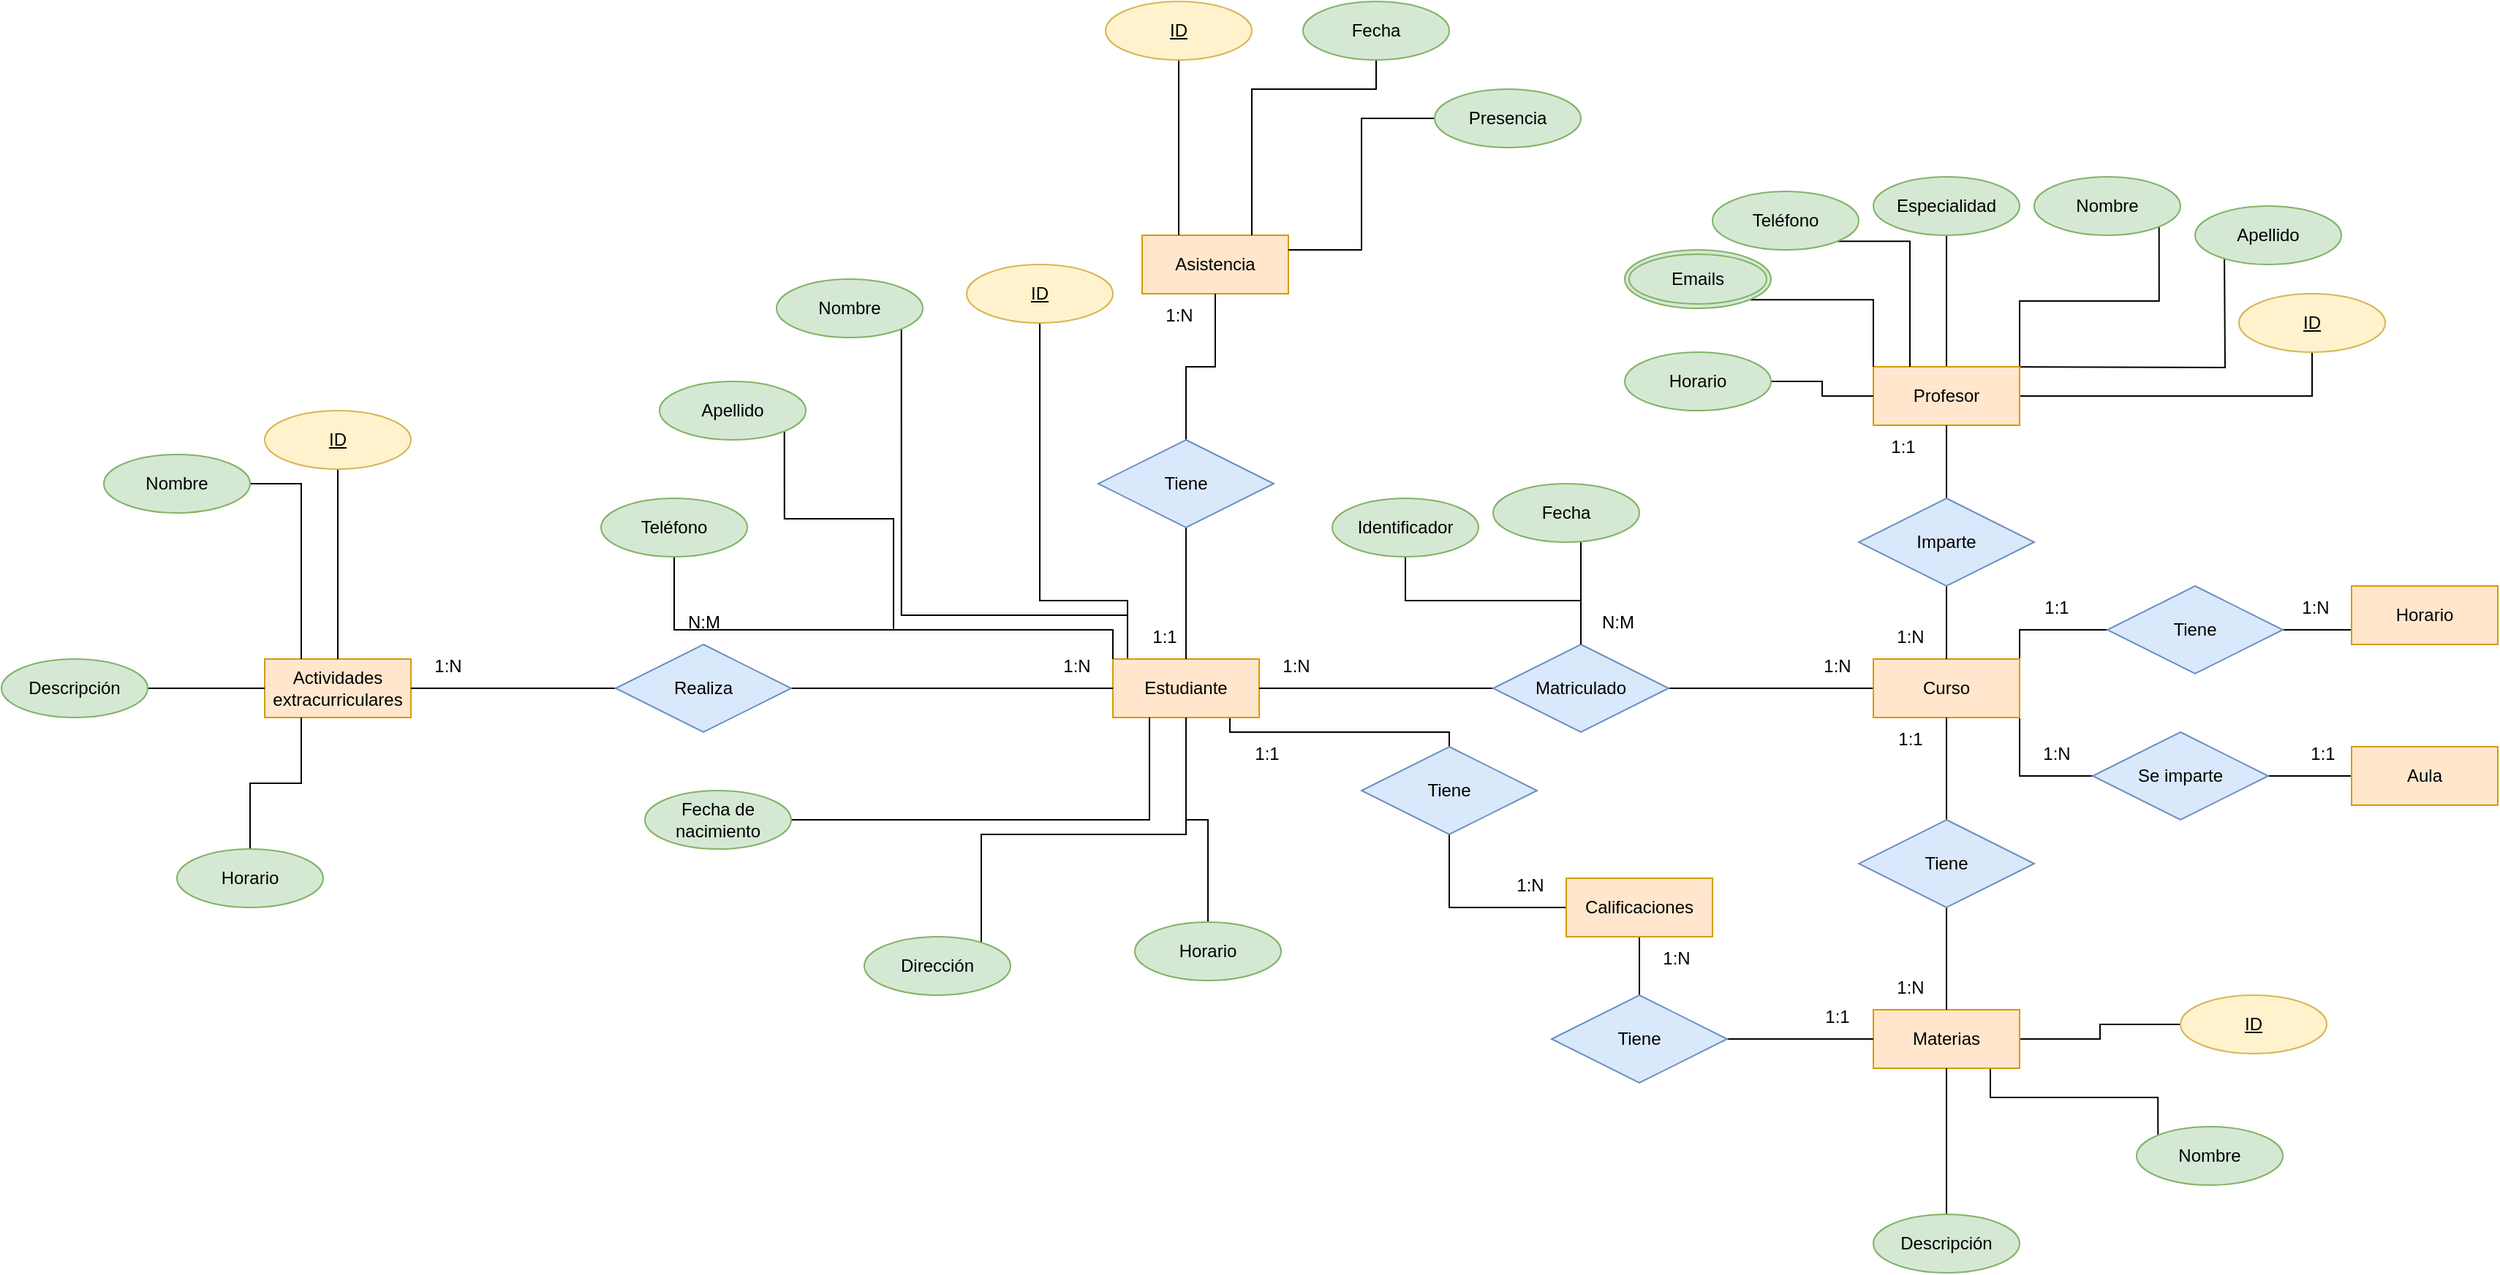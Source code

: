 <mxfile version="22.0.2" type="github">
  <diagram name="Page-1" id="o67EySk3LSE3K6hvLNPV">
    <mxGraphModel dx="2739" dy="2229" grid="1" gridSize="10" guides="1" tooltips="1" connect="1" arrows="1" fold="1" page="1" pageScale="1" pageWidth="827" pageHeight="1169" math="0" shadow="0">
      <root>
        <mxCell id="0" />
        <mxCell id="1" parent="0" />
        <mxCell id="iaIAoVfE06Dp4TXyiZUW-13" style="edgeStyle=orthogonalEdgeStyle;rounded=0;orthogonalLoop=1;jettySize=auto;html=1;entryX=1;entryY=0.5;entryDx=0;entryDy=0;endArrow=none;endFill=0;" parent="1" source="iaIAoVfE06Dp4TXyiZUW-2" target="iaIAoVfE06Dp4TXyiZUW-11" edge="1">
          <mxGeometry relative="1" as="geometry" />
        </mxCell>
        <mxCell id="iaIAoVfE06Dp4TXyiZUW-41" style="edgeStyle=orthogonalEdgeStyle;rounded=0;orthogonalLoop=1;jettySize=auto;html=1;endArrow=none;endFill=0;entryX=0;entryY=0.5;entryDx=0;entryDy=0;exitX=0.75;exitY=1;exitDx=0;exitDy=0;" parent="1" source="iaIAoVfE06Dp4TXyiZUW-2" target="iaIAoVfE06Dp4TXyiZUW-47" edge="1">
          <mxGeometry relative="1" as="geometry">
            <Array as="points">
              <mxPoint x="600" y="410" />
              <mxPoint x="600" y="450" />
            </Array>
            <mxPoint x="720" y="480" as="sourcePoint" />
          </mxGeometry>
        </mxCell>
        <mxCell id="D8eDu6SlqsCw2s4CWz6H-12" style="edgeStyle=orthogonalEdgeStyle;rounded=0;orthogonalLoop=1;jettySize=auto;html=1;exitX=1;exitY=0;exitDx=0;exitDy=0;endArrow=none;endFill=0;" edge="1" parent="1" source="iaIAoVfE06Dp4TXyiZUW-2" target="D8eDu6SlqsCw2s4CWz6H-13">
          <mxGeometry relative="1" as="geometry">
            <mxPoint x="690" y="350" as="targetPoint" />
            <Array as="points">
              <mxPoint x="600" y="350" />
            </Array>
          </mxGeometry>
        </mxCell>
        <mxCell id="iaIAoVfE06Dp4TXyiZUW-2" value="Curso" style="whiteSpace=wrap;html=1;align=center;fillColor=#ffe6cc;strokeColor=#d79b00;" parent="1" vertex="1">
          <mxGeometry x="500" y="370" width="100" height="40" as="geometry" />
        </mxCell>
        <mxCell id="iaIAoVfE06Dp4TXyiZUW-35" style="edgeStyle=orthogonalEdgeStyle;rounded=0;orthogonalLoop=1;jettySize=auto;html=1;entryX=0;entryY=0.5;entryDx=0;entryDy=0;endArrow=none;endFill=0;exitX=0.75;exitY=1;exitDx=0;exitDy=0;" parent="1" source="iaIAoVfE06Dp4TXyiZUW-3" target="iaIAoVfE06Dp4TXyiZUW-8" edge="1">
          <mxGeometry relative="1" as="geometry">
            <Array as="points">
              <mxPoint x="60" y="410" />
              <mxPoint x="60" y="420" />
              <mxPoint x="210" y="420" />
              <mxPoint x="210" y="540" />
            </Array>
          </mxGeometry>
        </mxCell>
        <mxCell id="iaIAoVfE06Dp4TXyiZUW-48" style="edgeStyle=orthogonalEdgeStyle;rounded=0;orthogonalLoop=1;jettySize=auto;html=1;exitX=0.25;exitY=0;exitDx=0;exitDy=0;endArrow=none;endFill=0;" parent="1" source="iaIAoVfE06Dp4TXyiZUW-3" target="iaIAoVfE06Dp4TXyiZUW-49" edge="1">
          <mxGeometry relative="1" as="geometry">
            <mxPoint x="-110" y="210" as="targetPoint" />
            <Array as="points">
              <mxPoint x="-10" y="370" />
              <mxPoint x="-10" y="330" />
              <mxPoint x="-70" y="330" />
            </Array>
          </mxGeometry>
        </mxCell>
        <mxCell id="iaIAoVfE06Dp4TXyiZUW-55" style="edgeStyle=orthogonalEdgeStyle;rounded=0;orthogonalLoop=1;jettySize=auto;html=1;exitX=0.25;exitY=0;exitDx=0;exitDy=0;entryX=1;entryY=1;entryDx=0;entryDy=0;endArrow=none;endFill=0;" parent="1" source="iaIAoVfE06Dp4TXyiZUW-3" target="iaIAoVfE06Dp4TXyiZUW-50" edge="1">
          <mxGeometry relative="1" as="geometry">
            <Array as="points">
              <mxPoint x="-10" y="370" />
              <mxPoint x="-10" y="340" />
              <mxPoint x="-165" y="340" />
            </Array>
          </mxGeometry>
        </mxCell>
        <mxCell id="iaIAoVfE06Dp4TXyiZUW-3" value="Estudiante" style="whiteSpace=wrap;html=1;align=center;fillColor=#ffe6cc;strokeColor=#d79b00;" parent="1" vertex="1">
          <mxGeometry x="-20" y="370" width="100" height="40" as="geometry" />
        </mxCell>
        <mxCell id="iaIAoVfE06Dp4TXyiZUW-66" style="edgeStyle=orthogonalEdgeStyle;rounded=0;orthogonalLoop=1;jettySize=auto;html=1;entryX=0.5;entryY=1;entryDx=0;entryDy=0;endArrow=none;endFill=0;" parent="1" source="iaIAoVfE06Dp4TXyiZUW-4" target="iaIAoVfE06Dp4TXyiZUW-64" edge="1">
          <mxGeometry relative="1" as="geometry" />
        </mxCell>
        <mxCell id="iaIAoVfE06Dp4TXyiZUW-67" style="edgeStyle=orthogonalEdgeStyle;rounded=0;orthogonalLoop=1;jettySize=auto;html=1;exitX=1;exitY=0.25;exitDx=0;exitDy=0;entryX=0.5;entryY=1;entryDx=0;entryDy=0;endArrow=none;endFill=0;" parent="1" edge="1">
          <mxGeometry relative="1" as="geometry">
            <mxPoint x="570" y="170" as="sourcePoint" />
            <mxPoint x="740" y="90" as="targetPoint" />
          </mxGeometry>
        </mxCell>
        <mxCell id="iaIAoVfE06Dp4TXyiZUW-68" style="edgeStyle=orthogonalEdgeStyle;rounded=0;orthogonalLoop=1;jettySize=auto;html=1;exitX=1;exitY=0;exitDx=0;exitDy=0;entryX=1;entryY=1;entryDx=0;entryDy=0;endArrow=none;endFill=0;" parent="1" source="iaIAoVfE06Dp4TXyiZUW-4" target="iaIAoVfE06Dp4TXyiZUW-63" edge="1">
          <mxGeometry relative="1" as="geometry" />
        </mxCell>
        <mxCell id="iaIAoVfE06Dp4TXyiZUW-70" style="edgeStyle=orthogonalEdgeStyle;rounded=0;orthogonalLoop=1;jettySize=auto;html=1;exitX=0.5;exitY=0;exitDx=0;exitDy=0;entryX=0.5;entryY=1;entryDx=0;entryDy=0;endArrow=none;endFill=0;" parent="1" source="iaIAoVfE06Dp4TXyiZUW-4" target="iaIAoVfE06Dp4TXyiZUW-65" edge="1">
          <mxGeometry relative="1" as="geometry" />
        </mxCell>
        <mxCell id="iaIAoVfE06Dp4TXyiZUW-4" value="Profesor" style="whiteSpace=wrap;html=1;align=center;fillColor=#ffe6cc;strokeColor=#d79b00;" parent="1" vertex="1">
          <mxGeometry x="500" y="170" width="100" height="40" as="geometry" />
        </mxCell>
        <mxCell id="iaIAoVfE06Dp4TXyiZUW-5" value="Asistencia" style="whiteSpace=wrap;html=1;align=center;fillColor=#ffe6cc;strokeColor=#d79b00;" parent="1" vertex="1">
          <mxGeometry y="80" width="100" height="40" as="geometry" />
        </mxCell>
        <mxCell id="iaIAoVfE06Dp4TXyiZUW-6" value="Actividades extracurriculares" style="whiteSpace=wrap;html=1;align=center;fillColor=#ffe6cc;strokeColor=#d79b00;" parent="1" vertex="1">
          <mxGeometry x="-600" y="370" width="100" height="40" as="geometry" />
        </mxCell>
        <mxCell id="iaIAoVfE06Dp4TXyiZUW-75" style="edgeStyle=orthogonalEdgeStyle;rounded=0;orthogonalLoop=1;jettySize=auto;html=1;endArrow=none;endFill=0;" parent="1" source="iaIAoVfE06Dp4TXyiZUW-7" target="iaIAoVfE06Dp4TXyiZUW-76" edge="1">
          <mxGeometry relative="1" as="geometry">
            <mxPoint x="730" y="560" as="targetPoint" />
            <Array as="points" />
          </mxGeometry>
        </mxCell>
        <mxCell id="iaIAoVfE06Dp4TXyiZUW-79" style="edgeStyle=orthogonalEdgeStyle;rounded=0;orthogonalLoop=1;jettySize=auto;html=1;exitX=0.844;exitY=0.989;exitDx=0;exitDy=0;entryX=0;entryY=0;entryDx=0;entryDy=0;endArrow=none;endFill=0;exitPerimeter=0;" parent="1" source="iaIAoVfE06Dp4TXyiZUW-7" target="iaIAoVfE06Dp4TXyiZUW-77" edge="1">
          <mxGeometry relative="1" as="geometry">
            <Array as="points">
              <mxPoint x="580" y="650" />
              <mxPoint x="580" y="670" />
              <mxPoint x="695" y="670" />
            </Array>
          </mxGeometry>
        </mxCell>
        <mxCell id="iaIAoVfE06Dp4TXyiZUW-7" value="Materias" style="whiteSpace=wrap;html=1;align=center;fillColor=#ffe6cc;strokeColor=#d79b00;" parent="1" vertex="1">
          <mxGeometry x="500" y="610" width="100" height="40" as="geometry" />
        </mxCell>
        <mxCell id="iaIAoVfE06Dp4TXyiZUW-38" style="edgeStyle=orthogonalEdgeStyle;rounded=0;orthogonalLoop=1;jettySize=auto;html=1;entryX=0;entryY=0.5;entryDx=0;entryDy=0;endArrow=none;endFill=0;" parent="1" source="iaIAoVfE06Dp4TXyiZUW-8" target="iaIAoVfE06Dp4TXyiZUW-7" edge="1">
          <mxGeometry relative="1" as="geometry">
            <Array as="points">
              <mxPoint x="340" y="630" />
            </Array>
          </mxGeometry>
        </mxCell>
        <mxCell id="iaIAoVfE06Dp4TXyiZUW-8" value="Calificaciones" style="whiteSpace=wrap;html=1;align=center;fillColor=#ffe6cc;strokeColor=#d79b00;" parent="1" vertex="1">
          <mxGeometry x="290" y="520" width="100" height="40" as="geometry" />
        </mxCell>
        <mxCell id="iaIAoVfE06Dp4TXyiZUW-12" style="edgeStyle=orthogonalEdgeStyle;rounded=0;orthogonalLoop=1;jettySize=auto;html=1;entryX=1;entryY=0.5;entryDx=0;entryDy=0;endArrow=none;endFill=0;" parent="1" source="iaIAoVfE06Dp4TXyiZUW-11" target="iaIAoVfE06Dp4TXyiZUW-3" edge="1">
          <mxGeometry relative="1" as="geometry" />
        </mxCell>
        <mxCell id="iaIAoVfE06Dp4TXyiZUW-11" value="Matriculado" style="shape=rhombus;perimeter=rhombusPerimeter;whiteSpace=wrap;html=1;align=center;fillColor=#dae8fc;strokeColor=#6c8ebf;" parent="1" vertex="1">
          <mxGeometry x="240" y="360" width="120" height="60" as="geometry" />
        </mxCell>
        <mxCell id="iaIAoVfE06Dp4TXyiZUW-15" style="edgeStyle=orthogonalEdgeStyle;rounded=0;orthogonalLoop=1;jettySize=auto;html=1;entryX=0;entryY=0.5;entryDx=0;entryDy=0;endArrow=none;endFill=0;" parent="1" source="iaIAoVfE06Dp4TXyiZUW-14" target="iaIAoVfE06Dp4TXyiZUW-3" edge="1">
          <mxGeometry relative="1" as="geometry" />
        </mxCell>
        <mxCell id="iaIAoVfE06Dp4TXyiZUW-16" style="edgeStyle=orthogonalEdgeStyle;rounded=0;orthogonalLoop=1;jettySize=auto;html=1;exitX=0;exitY=0.5;exitDx=0;exitDy=0;entryX=1;entryY=0.5;entryDx=0;entryDy=0;endArrow=none;endFill=0;" parent="1" source="iaIAoVfE06Dp4TXyiZUW-14" target="iaIAoVfE06Dp4TXyiZUW-6" edge="1">
          <mxGeometry relative="1" as="geometry" />
        </mxCell>
        <mxCell id="iaIAoVfE06Dp4TXyiZUW-14" value="Realiza" style="shape=rhombus;perimeter=rhombusPerimeter;whiteSpace=wrap;html=1;align=center;fillColor=#dae8fc;strokeColor=#6c8ebf;" parent="1" vertex="1">
          <mxGeometry x="-360" y="360" width="120" height="60" as="geometry" />
        </mxCell>
        <mxCell id="iaIAoVfE06Dp4TXyiZUW-18" style="edgeStyle=orthogonalEdgeStyle;rounded=0;orthogonalLoop=1;jettySize=auto;html=1;entryX=0.5;entryY=1;entryDx=0;entryDy=0;endArrow=none;endFill=0;" parent="1" source="iaIAoVfE06Dp4TXyiZUW-17" target="iaIAoVfE06Dp4TXyiZUW-5" edge="1">
          <mxGeometry relative="1" as="geometry" />
        </mxCell>
        <mxCell id="iaIAoVfE06Dp4TXyiZUW-19" style="edgeStyle=orthogonalEdgeStyle;rounded=0;orthogonalLoop=1;jettySize=auto;html=1;exitX=0.5;exitY=1;exitDx=0;exitDy=0;endArrow=none;endFill=0;" parent="1" source="iaIAoVfE06Dp4TXyiZUW-17" target="iaIAoVfE06Dp4TXyiZUW-3" edge="1">
          <mxGeometry relative="1" as="geometry" />
        </mxCell>
        <mxCell id="iaIAoVfE06Dp4TXyiZUW-17" value="Tiene" style="shape=rhombus;perimeter=rhombusPerimeter;whiteSpace=wrap;html=1;align=center;fillColor=#dae8fc;strokeColor=#6c8ebf;" parent="1" vertex="1">
          <mxGeometry x="-30" y="220" width="120" height="60" as="geometry" />
        </mxCell>
        <mxCell id="iaIAoVfE06Dp4TXyiZUW-21" style="edgeStyle=orthogonalEdgeStyle;rounded=0;orthogonalLoop=1;jettySize=auto;html=1;entryX=0.5;entryY=1;entryDx=0;entryDy=0;endArrow=none;endFill=0;" parent="1" source="iaIAoVfE06Dp4TXyiZUW-20" target="iaIAoVfE06Dp4TXyiZUW-2" edge="1">
          <mxGeometry relative="1" as="geometry" />
        </mxCell>
        <mxCell id="iaIAoVfE06Dp4TXyiZUW-22" style="edgeStyle=orthogonalEdgeStyle;rounded=0;orthogonalLoop=1;jettySize=auto;html=1;entryX=0.5;entryY=0;entryDx=0;entryDy=0;endArrow=none;endFill=0;" parent="1" source="iaIAoVfE06Dp4TXyiZUW-20" target="iaIAoVfE06Dp4TXyiZUW-7" edge="1">
          <mxGeometry relative="1" as="geometry" />
        </mxCell>
        <mxCell id="iaIAoVfE06Dp4TXyiZUW-20" value="Tiene" style="shape=rhombus;perimeter=rhombusPerimeter;whiteSpace=wrap;html=1;align=center;fillColor=#dae8fc;strokeColor=#6c8ebf;" parent="1" vertex="1">
          <mxGeometry x="490" y="480" width="120" height="60" as="geometry" />
        </mxCell>
        <mxCell id="iaIAoVfE06Dp4TXyiZUW-24" style="edgeStyle=orthogonalEdgeStyle;rounded=0;orthogonalLoop=1;jettySize=auto;html=1;exitX=0.5;exitY=0;exitDx=0;exitDy=0;entryX=0.5;entryY=1;entryDx=0;entryDy=0;endArrow=none;endFill=0;" parent="1" source="iaIAoVfE06Dp4TXyiZUW-23" target="iaIAoVfE06Dp4TXyiZUW-4" edge="1">
          <mxGeometry relative="1" as="geometry" />
        </mxCell>
        <mxCell id="iaIAoVfE06Dp4TXyiZUW-25" value="" style="edgeStyle=orthogonalEdgeStyle;rounded=0;orthogonalLoop=1;jettySize=auto;html=1;endArrow=none;endFill=0;" parent="1" source="iaIAoVfE06Dp4TXyiZUW-23" target="iaIAoVfE06Dp4TXyiZUW-2" edge="1">
          <mxGeometry relative="1" as="geometry" />
        </mxCell>
        <mxCell id="iaIAoVfE06Dp4TXyiZUW-23" value="Imparte" style="shape=rhombus;perimeter=rhombusPerimeter;whiteSpace=wrap;html=1;align=center;fillColor=#dae8fc;strokeColor=#6c8ebf;" parent="1" vertex="1">
          <mxGeometry x="490" y="260" width="120" height="60" as="geometry" />
        </mxCell>
        <mxCell id="iaIAoVfE06Dp4TXyiZUW-36" value="Tiene" style="shape=rhombus;perimeter=rhombusPerimeter;whiteSpace=wrap;html=1;align=center;fillColor=#dae8fc;strokeColor=#6c8ebf;" parent="1" vertex="1">
          <mxGeometry x="150" y="430" width="120" height="60" as="geometry" />
        </mxCell>
        <mxCell id="iaIAoVfE06Dp4TXyiZUW-37" value="Tiene" style="shape=rhombus;perimeter=rhombusPerimeter;whiteSpace=wrap;html=1;align=center;fillColor=#dae8fc;strokeColor=#6c8ebf;" parent="1" vertex="1">
          <mxGeometry x="280" y="600" width="120" height="60" as="geometry" />
        </mxCell>
        <mxCell id="iaIAoVfE06Dp4TXyiZUW-47" value="Aula" style="whiteSpace=wrap;html=1;align=center;fillColor=#ffe6cc;strokeColor=#d79b00;" parent="1" vertex="1">
          <mxGeometry x="827" y="430" width="100" height="40" as="geometry" />
        </mxCell>
        <mxCell id="iaIAoVfE06Dp4TXyiZUW-49" value="ID" style="ellipse;whiteSpace=wrap;html=1;align=center;fontStyle=4;fillColor=#fff2cc;strokeColor=#d6b656;" parent="1" vertex="1">
          <mxGeometry x="-120" y="100" width="100" height="40" as="geometry" />
        </mxCell>
        <mxCell id="iaIAoVfE06Dp4TXyiZUW-50" value="Nombre" style="ellipse;whiteSpace=wrap;html=1;align=center;fillColor=#d5e8d4;strokeColor=#82b366;" parent="1" vertex="1">
          <mxGeometry x="-250" y="110" width="100" height="40" as="geometry" />
        </mxCell>
        <mxCell id="iaIAoVfE06Dp4TXyiZUW-56" style="edgeStyle=orthogonalEdgeStyle;rounded=0;orthogonalLoop=1;jettySize=auto;html=1;exitX=1;exitY=1;exitDx=0;exitDy=0;endArrow=none;endFill=0;" parent="1" source="iaIAoVfE06Dp4TXyiZUW-51" edge="1">
          <mxGeometry relative="1" as="geometry">
            <Array as="points">
              <mxPoint x="-245" y="274" />
              <mxPoint x="-170" y="274" />
              <mxPoint x="-170" y="350" />
              <mxPoint x="-20" y="350" />
            </Array>
            <mxPoint x="-20" y="370" as="targetPoint" />
          </mxGeometry>
        </mxCell>
        <mxCell id="iaIAoVfE06Dp4TXyiZUW-51" value="Apellido" style="ellipse;whiteSpace=wrap;html=1;align=center;fillColor=#d5e8d4;strokeColor=#82b366;" parent="1" vertex="1">
          <mxGeometry x="-330" y="180" width="100" height="40" as="geometry" />
        </mxCell>
        <mxCell id="iaIAoVfE06Dp4TXyiZUW-57" style="edgeStyle=orthogonalEdgeStyle;rounded=0;orthogonalLoop=1;jettySize=auto;html=1;endArrow=none;endFill=0;entryX=0;entryY=0;entryDx=0;entryDy=0;exitX=0.5;exitY=1;exitDx=0;exitDy=0;" parent="1" source="iaIAoVfE06Dp4TXyiZUW-52" edge="1" target="iaIAoVfE06Dp4TXyiZUW-3">
          <mxGeometry relative="1" as="geometry">
            <mxPoint x="-20" y="380" as="targetPoint" />
            <Array as="points">
              <mxPoint x="-320" y="350" />
              <mxPoint x="-20" y="350" />
            </Array>
          </mxGeometry>
        </mxCell>
        <mxCell id="iaIAoVfE06Dp4TXyiZUW-52" value="Teléfono" style="ellipse;whiteSpace=wrap;html=1;align=center;fillColor=#d5e8d4;strokeColor=#82b366;" parent="1" vertex="1">
          <mxGeometry x="-370" y="260" width="100" height="40" as="geometry" />
        </mxCell>
        <mxCell id="iaIAoVfE06Dp4TXyiZUW-59" style="edgeStyle=orthogonalEdgeStyle;rounded=0;orthogonalLoop=1;jettySize=auto;html=1;exitX=1;exitY=0;exitDx=0;exitDy=0;entryX=0.5;entryY=1;entryDx=0;entryDy=0;endArrow=none;endFill=0;" parent="1" source="iaIAoVfE06Dp4TXyiZUW-53" target="iaIAoVfE06Dp4TXyiZUW-3" edge="1">
          <mxGeometry relative="1" as="geometry">
            <Array as="points">
              <mxPoint x="-110" y="566" />
              <mxPoint x="-110" y="490" />
              <mxPoint x="30" y="490" />
            </Array>
          </mxGeometry>
        </mxCell>
        <mxCell id="iaIAoVfE06Dp4TXyiZUW-53" value="Dirección" style="ellipse;whiteSpace=wrap;html=1;align=center;fillColor=#d5e8d4;strokeColor=#82b366;" parent="1" vertex="1">
          <mxGeometry x="-190" y="560" width="100" height="40" as="geometry" />
        </mxCell>
        <mxCell id="iaIAoVfE06Dp4TXyiZUW-58" style="edgeStyle=orthogonalEdgeStyle;rounded=0;orthogonalLoop=1;jettySize=auto;html=1;entryX=0.25;entryY=1;entryDx=0;entryDy=0;endArrow=none;endFill=0;" parent="1" source="iaIAoVfE06Dp4TXyiZUW-54" target="iaIAoVfE06Dp4TXyiZUW-3" edge="1">
          <mxGeometry relative="1" as="geometry" />
        </mxCell>
        <mxCell id="iaIAoVfE06Dp4TXyiZUW-54" value="Fecha de nacimiento" style="ellipse;whiteSpace=wrap;html=1;align=center;fillColor=#d5e8d4;strokeColor=#82b366;" parent="1" vertex="1">
          <mxGeometry x="-340" y="460" width="100" height="40" as="geometry" />
        </mxCell>
        <mxCell id="iaIAoVfE06Dp4TXyiZUW-61" value="Apellido" style="ellipse;whiteSpace=wrap;html=1;align=center;fillColor=#d5e8d4;strokeColor=#82b366;" parent="1" vertex="1">
          <mxGeometry x="720" y="60" width="100" height="40" as="geometry" />
        </mxCell>
        <mxCell id="iaIAoVfE06Dp4TXyiZUW-71" style="edgeStyle=orthogonalEdgeStyle;rounded=0;orthogonalLoop=1;jettySize=auto;html=1;exitX=1;exitY=1;exitDx=0;exitDy=0;entryX=0.25;entryY=0;entryDx=0;entryDy=0;endArrow=none;endFill=0;" parent="1" source="iaIAoVfE06Dp4TXyiZUW-62" target="iaIAoVfE06Dp4TXyiZUW-4" edge="1">
          <mxGeometry relative="1" as="geometry" />
        </mxCell>
        <mxCell id="iaIAoVfE06Dp4TXyiZUW-62" value="Teléfono" style="ellipse;whiteSpace=wrap;html=1;align=center;fillColor=#d5e8d4;strokeColor=#82b366;" parent="1" vertex="1">
          <mxGeometry x="390" y="50" width="100" height="40" as="geometry" />
        </mxCell>
        <mxCell id="iaIAoVfE06Dp4TXyiZUW-63" value="Nombre" style="ellipse;whiteSpace=wrap;html=1;align=center;fillColor=#d5e8d4;strokeColor=#82b366;" parent="1" vertex="1">
          <mxGeometry x="610" y="40" width="100" height="40" as="geometry" />
        </mxCell>
        <mxCell id="iaIAoVfE06Dp4TXyiZUW-64" value="ID" style="whiteSpace=wrap;html=1;align=center;fillColor=#fff2cc;strokeColor=#d6b656;shape=ellipse;perimeter=ellipsePerimeter;fontStyle=4;" parent="1" vertex="1">
          <mxGeometry x="750" y="120" width="100" height="40" as="geometry" />
        </mxCell>
        <mxCell id="iaIAoVfE06Dp4TXyiZUW-65" value="Especialidad" style="ellipse;whiteSpace=wrap;html=1;align=center;fillColor=#d5e8d4;strokeColor=#82b366;" parent="1" vertex="1">
          <mxGeometry x="500" y="40" width="100" height="40" as="geometry" />
        </mxCell>
        <mxCell id="iaIAoVfE06Dp4TXyiZUW-73" style="edgeStyle=orthogonalEdgeStyle;rounded=0;orthogonalLoop=1;jettySize=auto;html=1;exitX=1;exitY=1;exitDx=0;exitDy=0;entryX=0;entryY=0;entryDx=0;entryDy=0;endArrow=none;endFill=0;" parent="1" source="iaIAoVfE06Dp4TXyiZUW-72" target="iaIAoVfE06Dp4TXyiZUW-4" edge="1">
          <mxGeometry relative="1" as="geometry" />
        </mxCell>
        <mxCell id="iaIAoVfE06Dp4TXyiZUW-72" value="Emails" style="whiteSpace=wrap;html=1;align=center;fillColor=#d5e8d4;strokeColor=#82b366;shape=doubleEllipse;perimeter=ellipsePerimeter;margin=3;" parent="1" vertex="1">
          <mxGeometry x="330" y="90" width="100" height="40" as="geometry" />
        </mxCell>
        <mxCell id="iaIAoVfE06Dp4TXyiZUW-76" value="ID" style="ellipse;whiteSpace=wrap;html=1;align=center;fontStyle=4;fillColor=#fff2cc;strokeColor=#d6b656;" parent="1" vertex="1">
          <mxGeometry x="710" y="600" width="100" height="40" as="geometry" />
        </mxCell>
        <mxCell id="iaIAoVfE06Dp4TXyiZUW-77" value="Nombre" style="ellipse;whiteSpace=wrap;html=1;align=center;fillColor=#d5e8d4;strokeColor=#82b366;" parent="1" vertex="1">
          <mxGeometry x="680" y="690" width="100" height="40" as="geometry" />
        </mxCell>
        <mxCell id="iaIAoVfE06Dp4TXyiZUW-81" style="edgeStyle=orthogonalEdgeStyle;rounded=0;orthogonalLoop=1;jettySize=auto;html=1;exitX=0.5;exitY=0;exitDx=0;exitDy=0;entryX=0.5;entryY=1;entryDx=0;entryDy=0;endArrow=none;endFill=0;" parent="1" source="iaIAoVfE06Dp4TXyiZUW-78" target="iaIAoVfE06Dp4TXyiZUW-7" edge="1">
          <mxGeometry relative="1" as="geometry" />
        </mxCell>
        <mxCell id="iaIAoVfE06Dp4TXyiZUW-78" value="Descripción" style="ellipse;whiteSpace=wrap;html=1;align=center;fillColor=#d5e8d4;strokeColor=#82b366;" parent="1" vertex="1">
          <mxGeometry x="500" y="750" width="100" height="40" as="geometry" />
        </mxCell>
        <mxCell id="Zy8SgtylAL3crHDaoGTW-3" value="Se imparte" style="shape=rhombus;perimeter=rhombusPerimeter;whiteSpace=wrap;html=1;align=center;fillColor=#dae8fc;strokeColor=#6c8ebf;" parent="1" vertex="1">
          <mxGeometry x="650" y="420" width="120" height="60" as="geometry" />
        </mxCell>
        <mxCell id="Zy8SgtylAL3crHDaoGTW-6" value="1:1" style="text;html=1;align=center;verticalAlign=middle;resizable=0;points=[];autosize=1;strokeColor=none;fillColor=none;" parent="1" vertex="1">
          <mxGeometry x="787" y="420" width="40" height="30" as="geometry" />
        </mxCell>
        <mxCell id="Zy8SgtylAL3crHDaoGTW-7" value="1:N" style="text;html=1;align=center;verticalAlign=middle;resizable=0;points=[];autosize=1;strokeColor=none;fillColor=none;" parent="1" vertex="1">
          <mxGeometry x="605" y="420" width="40" height="30" as="geometry" />
        </mxCell>
        <mxCell id="Zy8SgtylAL3crHDaoGTW-8" value="1:N" style="text;html=1;align=center;verticalAlign=middle;resizable=0;points=[];autosize=1;strokeColor=none;fillColor=none;" parent="1" vertex="1">
          <mxGeometry x="455" y="360" width="40" height="30" as="geometry" />
        </mxCell>
        <mxCell id="Zy8SgtylAL3crHDaoGTW-9" value="1:N" style="text;html=1;align=center;verticalAlign=middle;resizable=0;points=[];autosize=1;strokeColor=none;fillColor=none;" parent="1" vertex="1">
          <mxGeometry x="85" y="360" width="40" height="30" as="geometry" />
        </mxCell>
        <mxCell id="Zy8SgtylAL3crHDaoGTW-10" value="N:M" style="text;html=1;align=center;verticalAlign=middle;resizable=0;points=[];autosize=1;strokeColor=none;fillColor=none;" parent="1" vertex="1">
          <mxGeometry x="300" y="330" width="50" height="30" as="geometry" />
        </mxCell>
        <mxCell id="D8eDu6SlqsCw2s4CWz6H-1" value="1:N" style="text;html=1;align=center;verticalAlign=middle;resizable=0;points=[];autosize=1;strokeColor=none;fillColor=none;" vertex="1" parent="1">
          <mxGeometry x="505" y="340" width="40" height="30" as="geometry" />
        </mxCell>
        <mxCell id="D8eDu6SlqsCw2s4CWz6H-2" value="1:1" style="text;html=1;align=center;verticalAlign=middle;resizable=0;points=[];autosize=1;strokeColor=none;fillColor=none;" vertex="1" parent="1">
          <mxGeometry x="500" y="210" width="40" height="30" as="geometry" />
        </mxCell>
        <mxCell id="D8eDu6SlqsCw2s4CWz6H-3" value="1:N" style="text;html=1;align=center;verticalAlign=middle;resizable=0;points=[];autosize=1;strokeColor=none;fillColor=none;" vertex="1" parent="1">
          <mxGeometry x="505" y="580" width="40" height="30" as="geometry" />
        </mxCell>
        <mxCell id="D8eDu6SlqsCw2s4CWz6H-4" value="1:1" style="text;html=1;align=center;verticalAlign=middle;resizable=0;points=[];autosize=1;strokeColor=none;fillColor=none;" vertex="1" parent="1">
          <mxGeometry x="505" y="410" width="40" height="30" as="geometry" />
        </mxCell>
        <mxCell id="D8eDu6SlqsCw2s4CWz6H-6" value="1:N" style="text;html=1;align=center;verticalAlign=middle;resizable=0;points=[];autosize=1;strokeColor=none;fillColor=none;" vertex="1" parent="1">
          <mxGeometry x="-65" y="360" width="40" height="30" as="geometry" />
        </mxCell>
        <mxCell id="D8eDu6SlqsCw2s4CWz6H-7" value="1:N" style="text;html=1;align=center;verticalAlign=middle;resizable=0;points=[];autosize=1;strokeColor=none;fillColor=none;" vertex="1" parent="1">
          <mxGeometry x="-495" y="360" width="40" height="30" as="geometry" />
        </mxCell>
        <mxCell id="D8eDu6SlqsCw2s4CWz6H-8" value="N:M" style="text;html=1;align=center;verticalAlign=middle;resizable=0;points=[];autosize=1;strokeColor=none;fillColor=none;" vertex="1" parent="1">
          <mxGeometry x="-325" y="330" width="50" height="30" as="geometry" />
        </mxCell>
        <mxCell id="D8eDu6SlqsCw2s4CWz6H-10" value="1:N" style="text;html=1;align=center;verticalAlign=middle;resizable=0;points=[];autosize=1;strokeColor=none;fillColor=none;" vertex="1" parent="1">
          <mxGeometry x="5" y="120" width="40" height="30" as="geometry" />
        </mxCell>
        <mxCell id="D8eDu6SlqsCw2s4CWz6H-11" value="1:1" style="text;html=1;align=center;verticalAlign=middle;resizable=0;points=[];autosize=1;strokeColor=none;fillColor=none;" vertex="1" parent="1">
          <mxGeometry x="-5" y="340" width="40" height="30" as="geometry" />
        </mxCell>
        <mxCell id="D8eDu6SlqsCw2s4CWz6H-13" value="Horario" style="whiteSpace=wrap;html=1;align=center;fillColor=#ffe6cc;strokeColor=#d79b00;" vertex="1" parent="1">
          <mxGeometry x="827" y="320" width="100" height="40" as="geometry" />
        </mxCell>
        <mxCell id="D8eDu6SlqsCw2s4CWz6H-14" value="Tiene" style="shape=rhombus;perimeter=rhombusPerimeter;whiteSpace=wrap;html=1;align=center;fillColor=#dae8fc;strokeColor=#6c8ebf;" vertex="1" parent="1">
          <mxGeometry x="660" y="320" width="120" height="60" as="geometry" />
        </mxCell>
        <mxCell id="D8eDu6SlqsCw2s4CWz6H-15" value="1:N" style="text;html=1;align=center;verticalAlign=middle;resizable=0;points=[];autosize=1;strokeColor=none;fillColor=none;" vertex="1" parent="1">
          <mxGeometry x="782" y="320" width="40" height="30" as="geometry" />
        </mxCell>
        <mxCell id="D8eDu6SlqsCw2s4CWz6H-16" value="1:1" style="text;html=1;align=center;verticalAlign=middle;resizable=0;points=[];autosize=1;strokeColor=none;fillColor=none;" vertex="1" parent="1">
          <mxGeometry x="605" y="320" width="40" height="30" as="geometry" />
        </mxCell>
        <mxCell id="D8eDu6SlqsCw2s4CWz6H-18" value="1:1" style="text;html=1;align=center;verticalAlign=middle;resizable=0;points=[];autosize=1;strokeColor=none;fillColor=none;" vertex="1" parent="1">
          <mxGeometry x="65" y="420" width="40" height="30" as="geometry" />
        </mxCell>
        <mxCell id="D8eDu6SlqsCw2s4CWz6H-19" value="1:N" style="text;html=1;align=center;verticalAlign=middle;resizable=0;points=[];autosize=1;strokeColor=none;fillColor=none;" vertex="1" parent="1">
          <mxGeometry x="245" y="510" width="40" height="30" as="geometry" />
        </mxCell>
        <mxCell id="D8eDu6SlqsCw2s4CWz6H-20" value="1:1" style="text;html=1;align=center;verticalAlign=middle;resizable=0;points=[];autosize=1;strokeColor=none;fillColor=none;" vertex="1" parent="1">
          <mxGeometry x="455" y="600" width="40" height="30" as="geometry" />
        </mxCell>
        <mxCell id="D8eDu6SlqsCw2s4CWz6H-21" value="1:N" style="text;html=1;align=center;verticalAlign=middle;resizable=0;points=[];autosize=1;strokeColor=none;fillColor=none;" vertex="1" parent="1">
          <mxGeometry x="345" y="560" width="40" height="30" as="geometry" />
        </mxCell>
        <mxCell id="D8eDu6SlqsCw2s4CWz6H-26" style="edgeStyle=orthogonalEdgeStyle;rounded=0;orthogonalLoop=1;jettySize=auto;html=1;endArrow=none;endFill=0;" edge="1" parent="1" source="D8eDu6SlqsCw2s4CWz6H-23" target="iaIAoVfE06Dp4TXyiZUW-11">
          <mxGeometry relative="1" as="geometry">
            <Array as="points">
              <mxPoint x="180" y="330" />
              <mxPoint x="300" y="330" />
            </Array>
          </mxGeometry>
        </mxCell>
        <mxCell id="D8eDu6SlqsCw2s4CWz6H-23" value="Identificador" style="ellipse;whiteSpace=wrap;html=1;align=center;fillColor=#d5e8d4;strokeColor=#82b366;" vertex="1" parent="1">
          <mxGeometry x="130" y="260" width="100" height="40" as="geometry" />
        </mxCell>
        <mxCell id="D8eDu6SlqsCw2s4CWz6H-25" style="edgeStyle=orthogonalEdgeStyle;rounded=0;orthogonalLoop=1;jettySize=auto;html=1;entryX=0.5;entryY=0;entryDx=0;entryDy=0;endArrow=none;endFill=0;" edge="1" parent="1" source="D8eDu6SlqsCw2s4CWz6H-24" target="iaIAoVfE06Dp4TXyiZUW-11">
          <mxGeometry relative="1" as="geometry">
            <Array as="points">
              <mxPoint x="300" y="310" />
              <mxPoint x="300" y="310" />
            </Array>
          </mxGeometry>
        </mxCell>
        <mxCell id="D8eDu6SlqsCw2s4CWz6H-24" value="Fecha" style="ellipse;whiteSpace=wrap;html=1;align=center;fillColor=#d5e8d4;strokeColor=#82b366;" vertex="1" parent="1">
          <mxGeometry x="240" y="250" width="100" height="40" as="geometry" />
        </mxCell>
        <mxCell id="D8eDu6SlqsCw2s4CWz6H-28" style="edgeStyle=orthogonalEdgeStyle;rounded=0;orthogonalLoop=1;jettySize=auto;html=1;endArrow=none;endFill=0;" edge="1" parent="1" source="D8eDu6SlqsCw2s4CWz6H-27" target="iaIAoVfE06Dp4TXyiZUW-3">
          <mxGeometry relative="1" as="geometry" />
        </mxCell>
        <mxCell id="D8eDu6SlqsCw2s4CWz6H-27" value="Horario" style="ellipse;whiteSpace=wrap;html=1;align=center;fillColor=#d5e8d4;strokeColor=#82b366;" vertex="1" parent="1">
          <mxGeometry x="-5" y="550" width="100" height="40" as="geometry" />
        </mxCell>
        <mxCell id="D8eDu6SlqsCw2s4CWz6H-30" style="edgeStyle=orthogonalEdgeStyle;rounded=0;orthogonalLoop=1;jettySize=auto;html=1;entryX=0;entryY=0.5;entryDx=0;entryDy=0;endArrow=none;endFill=0;" edge="1" parent="1" source="D8eDu6SlqsCw2s4CWz6H-29" target="iaIAoVfE06Dp4TXyiZUW-4">
          <mxGeometry relative="1" as="geometry" />
        </mxCell>
        <mxCell id="D8eDu6SlqsCw2s4CWz6H-29" value="Horario" style="ellipse;whiteSpace=wrap;html=1;align=center;fillColor=#d5e8d4;strokeColor=#82b366;" vertex="1" parent="1">
          <mxGeometry x="330" y="160" width="100" height="40" as="geometry" />
        </mxCell>
        <mxCell id="D8eDu6SlqsCw2s4CWz6H-32" style="edgeStyle=orthogonalEdgeStyle;rounded=0;orthogonalLoop=1;jettySize=auto;html=1;entryX=0.5;entryY=0;entryDx=0;entryDy=0;endArrow=none;endFill=0;" edge="1" parent="1" source="D8eDu6SlqsCw2s4CWz6H-31" target="iaIAoVfE06Dp4TXyiZUW-6">
          <mxGeometry relative="1" as="geometry" />
        </mxCell>
        <mxCell id="D8eDu6SlqsCw2s4CWz6H-31" value="ID" style="ellipse;whiteSpace=wrap;html=1;align=center;fontStyle=4;fillColor=#fff2cc;strokeColor=#d6b656;" vertex="1" parent="1">
          <mxGeometry x="-600" y="200" width="100" height="40" as="geometry" />
        </mxCell>
        <mxCell id="D8eDu6SlqsCw2s4CWz6H-34" style="edgeStyle=orthogonalEdgeStyle;rounded=0;orthogonalLoop=1;jettySize=auto;html=1;entryX=0.25;entryY=0;entryDx=0;entryDy=0;endArrow=none;endFill=0;" edge="1" parent="1" source="D8eDu6SlqsCw2s4CWz6H-33" target="iaIAoVfE06Dp4TXyiZUW-6">
          <mxGeometry relative="1" as="geometry" />
        </mxCell>
        <mxCell id="D8eDu6SlqsCw2s4CWz6H-33" value="Nombre" style="ellipse;whiteSpace=wrap;html=1;align=center;fillColor=#d5e8d4;strokeColor=#82b366;" vertex="1" parent="1">
          <mxGeometry x="-710" y="230" width="100" height="40" as="geometry" />
        </mxCell>
        <mxCell id="D8eDu6SlqsCw2s4CWz6H-36" style="edgeStyle=orthogonalEdgeStyle;rounded=0;orthogonalLoop=1;jettySize=auto;html=1;entryX=0;entryY=0.5;entryDx=0;entryDy=0;endArrow=none;endFill=0;" edge="1" parent="1" source="D8eDu6SlqsCw2s4CWz6H-35" target="iaIAoVfE06Dp4TXyiZUW-6">
          <mxGeometry relative="1" as="geometry" />
        </mxCell>
        <mxCell id="D8eDu6SlqsCw2s4CWz6H-35" value="Descripción" style="ellipse;whiteSpace=wrap;html=1;align=center;fillColor=#d5e8d4;strokeColor=#82b366;" vertex="1" parent="1">
          <mxGeometry x="-780" y="370" width="100" height="40" as="geometry" />
        </mxCell>
        <mxCell id="D8eDu6SlqsCw2s4CWz6H-38" style="edgeStyle=orthogonalEdgeStyle;rounded=0;orthogonalLoop=1;jettySize=auto;html=1;exitX=0.5;exitY=0;exitDx=0;exitDy=0;entryX=0.25;entryY=1;entryDx=0;entryDy=0;endArrow=none;endFill=0;" edge="1" parent="1" source="D8eDu6SlqsCw2s4CWz6H-37" target="iaIAoVfE06Dp4TXyiZUW-6">
          <mxGeometry relative="1" as="geometry" />
        </mxCell>
        <mxCell id="D8eDu6SlqsCw2s4CWz6H-37" value="Horario" style="ellipse;whiteSpace=wrap;html=1;align=center;fillColor=#d5e8d4;strokeColor=#82b366;" vertex="1" parent="1">
          <mxGeometry x="-660" y="500" width="100" height="40" as="geometry" />
        </mxCell>
        <mxCell id="D8eDu6SlqsCw2s4CWz6H-40" style="edgeStyle=orthogonalEdgeStyle;rounded=0;orthogonalLoop=1;jettySize=auto;html=1;entryX=0.25;entryY=0;entryDx=0;entryDy=0;endArrow=none;endFill=0;" edge="1" parent="1" source="D8eDu6SlqsCw2s4CWz6H-39" target="iaIAoVfE06Dp4TXyiZUW-5">
          <mxGeometry relative="1" as="geometry" />
        </mxCell>
        <mxCell id="D8eDu6SlqsCw2s4CWz6H-39" value="ID" style="ellipse;whiteSpace=wrap;html=1;align=center;fontStyle=4;fillColor=#fff2cc;strokeColor=#d6b656;" vertex="1" parent="1">
          <mxGeometry x="-25" y="-80" width="100" height="40" as="geometry" />
        </mxCell>
        <mxCell id="D8eDu6SlqsCw2s4CWz6H-42" style="edgeStyle=orthogonalEdgeStyle;rounded=0;orthogonalLoop=1;jettySize=auto;html=1;entryX=0.75;entryY=0;entryDx=0;entryDy=0;endArrow=none;endFill=0;" edge="1" parent="1" source="D8eDu6SlqsCw2s4CWz6H-41" target="iaIAoVfE06Dp4TXyiZUW-5">
          <mxGeometry relative="1" as="geometry">
            <Array as="points">
              <mxPoint x="160" y="-20" />
              <mxPoint x="75" y="-20" />
            </Array>
          </mxGeometry>
        </mxCell>
        <mxCell id="D8eDu6SlqsCw2s4CWz6H-41" value="Fecha" style="ellipse;whiteSpace=wrap;html=1;align=center;fillColor=#d5e8d4;strokeColor=#82b366;" vertex="1" parent="1">
          <mxGeometry x="110" y="-80" width="100" height="40" as="geometry" />
        </mxCell>
        <mxCell id="D8eDu6SlqsCw2s4CWz6H-44" style="edgeStyle=orthogonalEdgeStyle;rounded=0;orthogonalLoop=1;jettySize=auto;html=1;entryX=1;entryY=0.25;entryDx=0;entryDy=0;endArrow=none;endFill=0;" edge="1" parent="1" source="D8eDu6SlqsCw2s4CWz6H-43" target="iaIAoVfE06Dp4TXyiZUW-5">
          <mxGeometry relative="1" as="geometry" />
        </mxCell>
        <mxCell id="D8eDu6SlqsCw2s4CWz6H-43" value="Presencia" style="ellipse;whiteSpace=wrap;html=1;align=center;fillColor=#d5e8d4;strokeColor=#82b366;" vertex="1" parent="1">
          <mxGeometry x="200" y="-20" width="100" height="40" as="geometry" />
        </mxCell>
      </root>
    </mxGraphModel>
  </diagram>
</mxfile>
